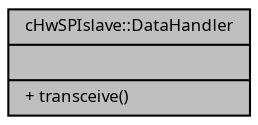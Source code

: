 digraph "cHwSPIslave::DataHandler"
{
  edge [fontname="Sans",fontsize="8",labelfontname="Sans",labelfontsize="8"];
  node [fontname="Sans",fontsize="8",shape=record];
  Node1 [label="{cHwSPIslave::DataHandler\n||+ transceive()\l}",height=0.2,width=0.4,color="black", fillcolor="grey75", style="filled", fontcolor="black"];
}
